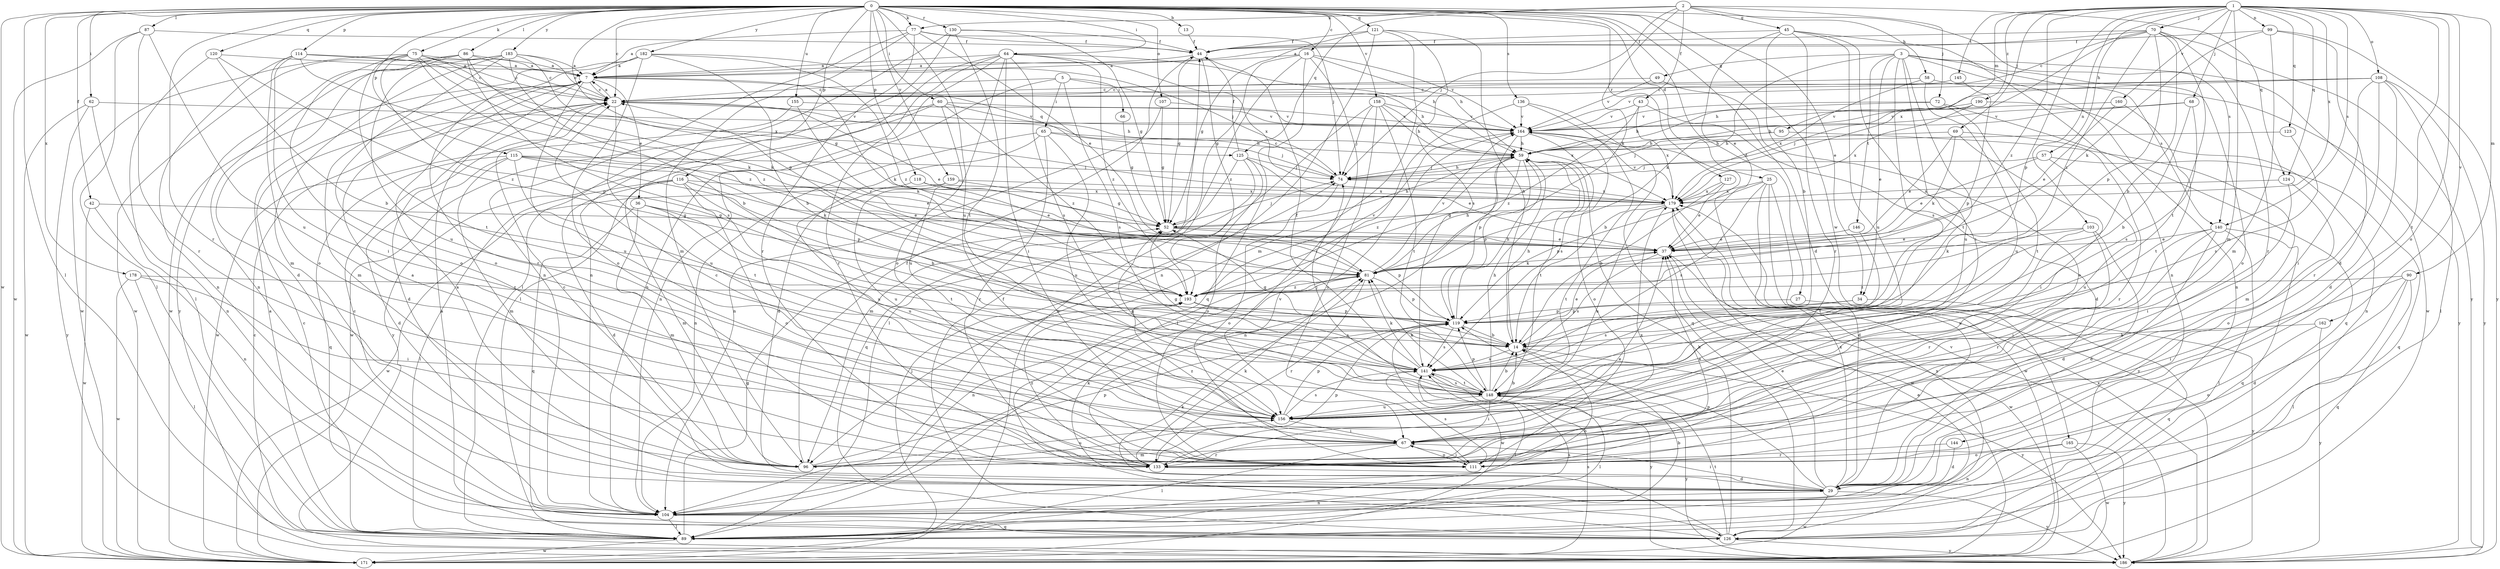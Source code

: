 strict digraph  {
0;
1;
2;
3;
5;
7;
13;
14;
16;
22;
25;
27;
29;
34;
36;
37;
42;
43;
44;
45;
49;
52;
57;
58;
59;
60;
62;
64;
65;
66;
67;
68;
69;
70;
72;
74;
75;
77;
81;
86;
87;
89;
90;
95;
96;
99;
103;
104;
107;
108;
111;
114;
115;
116;
118;
119;
120;
121;
123;
124;
125;
126;
127;
130;
133;
136;
140;
141;
144;
145;
146;
148;
155;
156;
158;
159;
160;
162;
164;
165;
171;
178;
179;
182;
183;
186;
190;
193;
0 -> 13  [label=b];
0 -> 16  [label=c];
0 -> 22  [label=c];
0 -> 25  [label=d];
0 -> 27  [label=d];
0 -> 29  [label=d];
0 -> 34  [label=e];
0 -> 42  [label=f];
0 -> 60  [label=i];
0 -> 62  [label=i];
0 -> 64  [label=i];
0 -> 75  [label=k];
0 -> 77  [label=k];
0 -> 86  [label=l];
0 -> 87  [label=l];
0 -> 89  [label=l];
0 -> 107  [label=o];
0 -> 114  [label=p];
0 -> 115  [label=p];
0 -> 116  [label=p];
0 -> 118  [label=p];
0 -> 119  [label=p];
0 -> 120  [label=q];
0 -> 121  [label=q];
0 -> 127  [label=r];
0 -> 130  [label=r];
0 -> 133  [label=r];
0 -> 136  [label=s];
0 -> 140  [label=s];
0 -> 155  [label=u];
0 -> 156  [label=u];
0 -> 158  [label=v];
0 -> 159  [label=v];
0 -> 165  [label=w];
0 -> 171  [label=w];
0 -> 178  [label=x];
0 -> 182  [label=y];
0 -> 183  [label=y];
1 -> 57  [label=h];
1 -> 68  [label=j];
1 -> 69  [label=j];
1 -> 70  [label=j];
1 -> 90  [label=m];
1 -> 95  [label=m];
1 -> 96  [label=m];
1 -> 99  [label=n];
1 -> 103  [label=n];
1 -> 108  [label=o];
1 -> 111  [label=o];
1 -> 119  [label=p];
1 -> 123  [label=q];
1 -> 124  [label=q];
1 -> 140  [label=s];
1 -> 144  [label=t];
1 -> 145  [label=t];
1 -> 160  [label=v];
1 -> 162  [label=v];
1 -> 179  [label=x];
1 -> 190  [label=z];
1 -> 193  [label=z];
2 -> 43  [label=f];
2 -> 45  [label=g];
2 -> 58  [label=h];
2 -> 72  [label=j];
2 -> 74  [label=j];
2 -> 77  [label=k];
2 -> 81  [label=k];
2 -> 124  [label=q];
2 -> 125  [label=q];
3 -> 34  [label=e];
3 -> 49  [label=g];
3 -> 81  [label=k];
3 -> 104  [label=n];
3 -> 111  [label=o];
3 -> 140  [label=s];
3 -> 141  [label=s];
3 -> 146  [label=t];
3 -> 148  [label=t];
3 -> 156  [label=u];
3 -> 171  [label=w];
5 -> 22  [label=c];
5 -> 59  [label=h];
5 -> 65  [label=i];
5 -> 66  [label=i];
5 -> 104  [label=n];
5 -> 141  [label=s];
7 -> 22  [label=c];
7 -> 36  [label=e];
7 -> 81  [label=k];
7 -> 96  [label=m];
7 -> 125  [label=q];
7 -> 156  [label=u];
13 -> 44  [label=f];
14 -> 37  [label=e];
14 -> 52  [label=g];
14 -> 59  [label=h];
14 -> 141  [label=s];
14 -> 186  [label=y];
16 -> 7  [label=a];
16 -> 52  [label=g];
16 -> 59  [label=h];
16 -> 67  [label=i];
16 -> 126  [label=q];
16 -> 164  [label=v];
16 -> 171  [label=w];
22 -> 7  [label=a];
22 -> 29  [label=d];
22 -> 37  [label=e];
22 -> 156  [label=u];
22 -> 164  [label=v];
25 -> 29  [label=d];
25 -> 119  [label=p];
25 -> 141  [label=s];
25 -> 171  [label=w];
25 -> 179  [label=x];
25 -> 186  [label=y];
27 -> 119  [label=p];
27 -> 186  [label=y];
29 -> 7  [label=a];
29 -> 37  [label=e];
29 -> 67  [label=i];
29 -> 81  [label=k];
29 -> 104  [label=n];
29 -> 119  [label=p];
29 -> 171  [label=w];
29 -> 179  [label=x];
29 -> 186  [label=y];
34 -> 119  [label=p];
34 -> 126  [label=q];
34 -> 141  [label=s];
36 -> 52  [label=g];
36 -> 96  [label=m];
36 -> 126  [label=q];
36 -> 148  [label=t];
36 -> 156  [label=u];
37 -> 81  [label=k];
37 -> 141  [label=s];
37 -> 171  [label=w];
42 -> 52  [label=g];
42 -> 104  [label=n];
42 -> 171  [label=w];
43 -> 29  [label=d];
43 -> 164  [label=v];
43 -> 179  [label=x];
43 -> 193  [label=z];
44 -> 7  [label=a];
44 -> 52  [label=g];
44 -> 193  [label=z];
45 -> 14  [label=b];
45 -> 37  [label=e];
45 -> 44  [label=f];
45 -> 67  [label=i];
45 -> 104  [label=n];
45 -> 133  [label=r];
45 -> 156  [label=u];
49 -> 22  [label=c];
49 -> 111  [label=o];
49 -> 164  [label=v];
52 -> 37  [label=e];
52 -> 59  [label=h];
52 -> 74  [label=j];
52 -> 119  [label=p];
57 -> 37  [label=e];
57 -> 74  [label=j];
57 -> 126  [label=q];
57 -> 156  [label=u];
58 -> 22  [label=c];
58 -> 156  [label=u];
58 -> 179  [label=x];
58 -> 186  [label=y];
59 -> 74  [label=j];
59 -> 104  [label=n];
59 -> 119  [label=p];
59 -> 148  [label=t];
59 -> 193  [label=z];
60 -> 59  [label=h];
60 -> 156  [label=u];
60 -> 164  [label=v];
60 -> 171  [label=w];
60 -> 186  [label=y];
60 -> 193  [label=z];
62 -> 104  [label=n];
62 -> 164  [label=v];
62 -> 171  [label=w];
62 -> 186  [label=y];
64 -> 7  [label=a];
64 -> 59  [label=h];
64 -> 67  [label=i];
64 -> 89  [label=l];
64 -> 104  [label=n];
64 -> 111  [label=o];
64 -> 133  [label=r];
64 -> 141  [label=s];
64 -> 179  [label=x];
64 -> 193  [label=z];
65 -> 29  [label=d];
65 -> 59  [label=h];
65 -> 74  [label=j];
65 -> 104  [label=n];
65 -> 133  [label=r];
65 -> 156  [label=u];
66 -> 52  [label=g];
67 -> 22  [label=c];
67 -> 89  [label=l];
67 -> 96  [label=m];
67 -> 111  [label=o];
67 -> 133  [label=r];
67 -> 193  [label=z];
68 -> 14  [label=b];
68 -> 59  [label=h];
68 -> 141  [label=s];
68 -> 164  [label=v];
69 -> 37  [label=e];
69 -> 59  [label=h];
69 -> 67  [label=i];
69 -> 81  [label=k];
69 -> 133  [label=r];
70 -> 7  [label=a];
70 -> 14  [label=b];
70 -> 22  [label=c];
70 -> 44  [label=f];
70 -> 119  [label=p];
70 -> 133  [label=r];
70 -> 148  [label=t];
70 -> 179  [label=x];
70 -> 186  [label=y];
70 -> 193  [label=z];
72 -> 59  [label=h];
72 -> 126  [label=q];
72 -> 148  [label=t];
72 -> 164  [label=v];
74 -> 22  [label=c];
74 -> 59  [label=h];
74 -> 111  [label=o];
74 -> 179  [label=x];
75 -> 7  [label=a];
75 -> 22  [label=c];
75 -> 81  [label=k];
75 -> 111  [label=o];
75 -> 119  [label=p];
75 -> 148  [label=t];
75 -> 171  [label=w];
75 -> 179  [label=x];
75 -> 193  [label=z];
77 -> 7  [label=a];
77 -> 37  [label=e];
77 -> 44  [label=f];
77 -> 74  [label=j];
77 -> 96  [label=m];
77 -> 104  [label=n];
77 -> 133  [label=r];
81 -> 22  [label=c];
81 -> 59  [label=h];
81 -> 104  [label=n];
81 -> 119  [label=p];
81 -> 133  [label=r];
81 -> 164  [label=v];
81 -> 193  [label=z];
86 -> 7  [label=a];
86 -> 22  [label=c];
86 -> 29  [label=d];
86 -> 81  [label=k];
86 -> 141  [label=s];
86 -> 156  [label=u];
86 -> 171  [label=w];
87 -> 44  [label=f];
87 -> 89  [label=l];
87 -> 133  [label=r];
87 -> 156  [label=u];
87 -> 171  [label=w];
89 -> 7  [label=a];
89 -> 14  [label=b];
89 -> 22  [label=c];
89 -> 37  [label=e];
89 -> 52  [label=g];
89 -> 141  [label=s];
89 -> 171  [label=w];
90 -> 29  [label=d];
90 -> 67  [label=i];
90 -> 89  [label=l];
90 -> 126  [label=q];
90 -> 193  [label=z];
95 -> 59  [label=h];
95 -> 74  [label=j];
95 -> 96  [label=m];
96 -> 7  [label=a];
96 -> 22  [label=c];
96 -> 37  [label=e];
96 -> 44  [label=f];
96 -> 119  [label=p];
96 -> 156  [label=u];
99 -> 29  [label=d];
99 -> 44  [label=f];
99 -> 81  [label=k];
99 -> 96  [label=m];
99 -> 186  [label=y];
103 -> 29  [label=d];
103 -> 37  [label=e];
103 -> 81  [label=k];
103 -> 133  [label=r];
103 -> 156  [label=u];
104 -> 14  [label=b];
104 -> 22  [label=c];
104 -> 89  [label=l];
104 -> 126  [label=q];
107 -> 52  [label=g];
107 -> 104  [label=n];
107 -> 164  [label=v];
108 -> 22  [label=c];
108 -> 29  [label=d];
108 -> 59  [label=h];
108 -> 67  [label=i];
108 -> 89  [label=l];
108 -> 133  [label=r];
108 -> 164  [label=v];
108 -> 186  [label=y];
111 -> 37  [label=e];
111 -> 67  [label=i];
111 -> 141  [label=s];
114 -> 7  [label=a];
114 -> 22  [label=c];
114 -> 67  [label=i];
114 -> 104  [label=n];
114 -> 111  [label=o];
114 -> 193  [label=z];
115 -> 29  [label=d];
115 -> 37  [label=e];
115 -> 74  [label=j];
115 -> 81  [label=k];
115 -> 96  [label=m];
115 -> 119  [label=p];
115 -> 126  [label=q];
115 -> 148  [label=t];
116 -> 14  [label=b];
116 -> 29  [label=d];
116 -> 37  [label=e];
116 -> 89  [label=l];
116 -> 96  [label=m];
116 -> 111  [label=o];
116 -> 179  [label=x];
118 -> 37  [label=e];
118 -> 156  [label=u];
118 -> 179  [label=x];
119 -> 14  [label=b];
119 -> 59  [label=h];
119 -> 141  [label=s];
119 -> 171  [label=w];
120 -> 7  [label=a];
120 -> 14  [label=b];
120 -> 89  [label=l];
120 -> 193  [label=z];
121 -> 14  [label=b];
121 -> 44  [label=f];
121 -> 52  [label=g];
121 -> 96  [label=m];
121 -> 104  [label=n];
121 -> 141  [label=s];
123 -> 59  [label=h];
123 -> 141  [label=s];
124 -> 67  [label=i];
124 -> 111  [label=o];
124 -> 179  [label=x];
125 -> 37  [label=e];
125 -> 44  [label=f];
125 -> 74  [label=j];
125 -> 96  [label=m];
125 -> 111  [label=o];
125 -> 126  [label=q];
126 -> 7  [label=a];
126 -> 44  [label=f];
126 -> 59  [label=h];
126 -> 81  [label=k];
126 -> 148  [label=t];
126 -> 179  [label=x];
126 -> 186  [label=y];
127 -> 14  [label=b];
127 -> 37  [label=e];
127 -> 179  [label=x];
130 -> 44  [label=f];
130 -> 52  [label=g];
130 -> 89  [label=l];
130 -> 104  [label=n];
130 -> 148  [label=t];
133 -> 29  [label=d];
133 -> 81  [label=k];
133 -> 119  [label=p];
133 -> 164  [label=v];
133 -> 179  [label=x];
133 -> 193  [label=z];
136 -> 14  [label=b];
136 -> 89  [label=l];
136 -> 126  [label=q];
136 -> 164  [label=v];
140 -> 29  [label=d];
140 -> 37  [label=e];
140 -> 67  [label=i];
140 -> 89  [label=l];
140 -> 126  [label=q];
140 -> 133  [label=r];
141 -> 44  [label=f];
141 -> 52  [label=g];
141 -> 81  [label=k];
141 -> 89  [label=l];
141 -> 148  [label=t];
141 -> 186  [label=y];
144 -> 29  [label=d];
144 -> 133  [label=r];
145 -> 22  [label=c];
145 -> 119  [label=p];
146 -> 37  [label=e];
146 -> 148  [label=t];
148 -> 14  [label=b];
148 -> 52  [label=g];
148 -> 59  [label=h];
148 -> 67  [label=i];
148 -> 74  [label=j];
148 -> 81  [label=k];
148 -> 89  [label=l];
148 -> 119  [label=p];
148 -> 141  [label=s];
148 -> 156  [label=u];
148 -> 186  [label=y];
155 -> 81  [label=k];
155 -> 164  [label=v];
155 -> 171  [label=w];
156 -> 14  [label=b];
156 -> 67  [label=i];
156 -> 119  [label=p];
156 -> 141  [label=s];
158 -> 59  [label=h];
158 -> 74  [label=j];
158 -> 89  [label=l];
158 -> 111  [label=o];
158 -> 148  [label=t];
158 -> 164  [label=v];
158 -> 179  [label=x];
159 -> 52  [label=g];
159 -> 156  [label=u];
159 -> 171  [label=w];
159 -> 179  [label=x];
160 -> 37  [label=e];
160 -> 148  [label=t];
160 -> 164  [label=v];
162 -> 14  [label=b];
162 -> 111  [label=o];
162 -> 186  [label=y];
164 -> 59  [label=h];
164 -> 111  [label=o];
164 -> 119  [label=p];
164 -> 141  [label=s];
165 -> 104  [label=n];
165 -> 111  [label=o];
165 -> 171  [label=w];
165 -> 186  [label=y];
171 -> 74  [label=j];
171 -> 141  [label=s];
178 -> 67  [label=i];
178 -> 89  [label=l];
178 -> 171  [label=w];
178 -> 193  [label=z];
179 -> 52  [label=g];
179 -> 148  [label=t];
179 -> 156  [label=u];
179 -> 164  [label=v];
179 -> 171  [label=w];
182 -> 7  [label=a];
182 -> 14  [label=b];
182 -> 74  [label=j];
182 -> 111  [label=o];
182 -> 133  [label=r];
182 -> 171  [label=w];
182 -> 193  [label=z];
183 -> 7  [label=a];
183 -> 14  [label=b];
183 -> 22  [label=c];
183 -> 52  [label=g];
183 -> 96  [label=m];
183 -> 104  [label=n];
183 -> 111  [label=o];
183 -> 186  [label=y];
186 -> 22  [label=c];
186 -> 164  [label=v];
186 -> 179  [label=x];
190 -> 74  [label=j];
190 -> 104  [label=n];
190 -> 164  [label=v];
190 -> 179  [label=x];
193 -> 119  [label=p];
193 -> 141  [label=s];
193 -> 164  [label=v];
}
